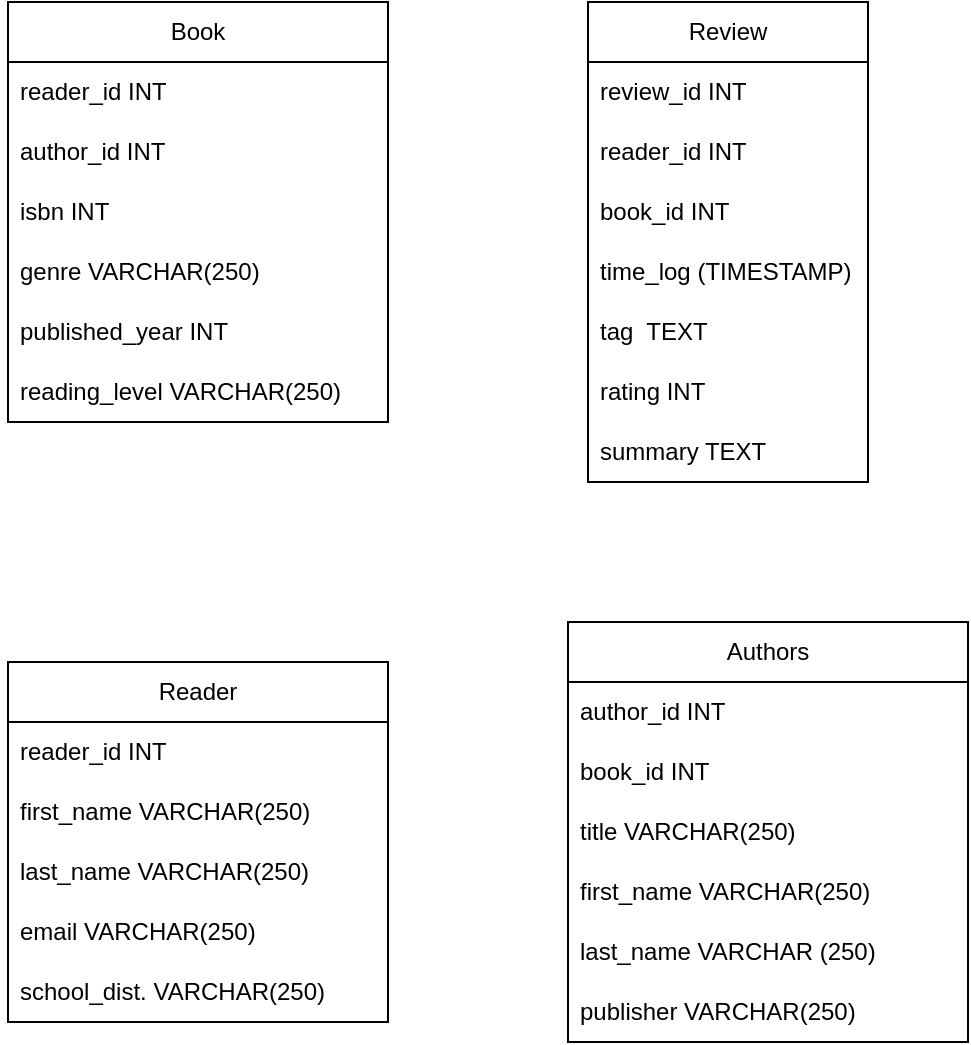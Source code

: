 <mxfile version="26.0.16">
  <diagram name="Page-1" id="-8z4eFGz-9tCJJaHAjMA">
    <mxGraphModel dx="947" dy="615" grid="1" gridSize="10" guides="1" tooltips="1" connect="1" arrows="1" fold="1" page="1" pageScale="1" pageWidth="850" pageHeight="1100" math="0" shadow="0">
      <root>
        <mxCell id="0" />
        <mxCell id="1" parent="0" />
        <mxCell id="FkeDXjrbLlaSHk6p9kQ7-2" value="Book" style="swimlane;fontStyle=0;childLayout=stackLayout;horizontal=1;startSize=30;horizontalStack=0;resizeParent=1;resizeParentMax=0;resizeLast=0;collapsible=1;marginBottom=0;whiteSpace=wrap;html=1;" vertex="1" parent="1">
          <mxGeometry x="20" y="30" width="190" height="210" as="geometry">
            <mxRectangle x="80" y="80" width="80" height="30" as="alternateBounds" />
          </mxGeometry>
        </mxCell>
        <mxCell id="FkeDXjrbLlaSHk6p9kQ7-3" value="reader_id INT" style="text;strokeColor=none;fillColor=none;align=left;verticalAlign=middle;spacingLeft=4;spacingRight=4;overflow=hidden;points=[[0,0.5],[1,0.5]];portConstraint=eastwest;rotatable=0;whiteSpace=wrap;html=1;" vertex="1" parent="FkeDXjrbLlaSHk6p9kQ7-2">
          <mxGeometry y="30" width="190" height="30" as="geometry" />
        </mxCell>
        <mxCell id="FkeDXjrbLlaSHk6p9kQ7-5" value="author_id INT" style="text;strokeColor=none;fillColor=none;align=left;verticalAlign=middle;spacingLeft=4;spacingRight=4;overflow=hidden;points=[[0,0.5],[1,0.5]];portConstraint=eastwest;rotatable=0;whiteSpace=wrap;html=1;shadow=1;" vertex="1" parent="FkeDXjrbLlaSHk6p9kQ7-2">
          <mxGeometry y="60" width="190" height="30" as="geometry" />
        </mxCell>
        <mxCell id="FkeDXjrbLlaSHk6p9kQ7-23" value="isbn INT" style="text;strokeColor=none;fillColor=none;align=left;verticalAlign=middle;spacingLeft=4;spacingRight=4;overflow=hidden;points=[[0,0.5],[1,0.5]];portConstraint=eastwest;rotatable=0;whiteSpace=wrap;html=1;" vertex="1" parent="FkeDXjrbLlaSHk6p9kQ7-2">
          <mxGeometry y="90" width="190" height="30" as="geometry" />
        </mxCell>
        <mxCell id="FkeDXjrbLlaSHk6p9kQ7-22" value="genre VARCHAR(250)" style="text;strokeColor=none;fillColor=none;align=left;verticalAlign=middle;spacingLeft=4;spacingRight=4;overflow=hidden;points=[[0,0.5],[1,0.5]];portConstraint=eastwest;rotatable=0;whiteSpace=wrap;html=1;" vertex="1" parent="FkeDXjrbLlaSHk6p9kQ7-2">
          <mxGeometry y="120" width="190" height="30" as="geometry" />
        </mxCell>
        <mxCell id="FkeDXjrbLlaSHk6p9kQ7-21" value="published_year INT" style="text;strokeColor=none;fillColor=none;align=left;verticalAlign=middle;spacingLeft=4;spacingRight=4;overflow=hidden;points=[[0,0.5],[1,0.5]];portConstraint=eastwest;rotatable=0;whiteSpace=wrap;html=1;" vertex="1" parent="FkeDXjrbLlaSHk6p9kQ7-2">
          <mxGeometry y="150" width="190" height="30" as="geometry" />
        </mxCell>
        <mxCell id="FkeDXjrbLlaSHk6p9kQ7-20" value="reading_level VARCHAR(250)" style="text;strokeColor=none;fillColor=none;align=left;verticalAlign=middle;spacingLeft=4;spacingRight=4;overflow=hidden;points=[[0,0.5],[1,0.5]];portConstraint=eastwest;rotatable=0;whiteSpace=wrap;html=1;" vertex="1" parent="FkeDXjrbLlaSHk6p9kQ7-2">
          <mxGeometry y="180" width="190" height="30" as="geometry" />
        </mxCell>
        <mxCell id="FkeDXjrbLlaSHk6p9kQ7-10" value="Review" style="swimlane;fontStyle=0;childLayout=stackLayout;horizontal=1;startSize=30;horizontalStack=0;resizeParent=1;resizeParentMax=0;resizeLast=0;collapsible=1;marginBottom=0;whiteSpace=wrap;html=1;" vertex="1" parent="1">
          <mxGeometry x="310" y="30" width="140" height="240" as="geometry" />
        </mxCell>
        <mxCell id="FkeDXjrbLlaSHk6p9kQ7-11" value="review_id INT" style="text;strokeColor=none;fillColor=none;align=left;verticalAlign=middle;spacingLeft=4;spacingRight=4;overflow=hidden;points=[[0,0.5],[1,0.5]];portConstraint=eastwest;rotatable=0;whiteSpace=wrap;html=1;" vertex="1" parent="FkeDXjrbLlaSHk6p9kQ7-10">
          <mxGeometry y="30" width="140" height="30" as="geometry" />
        </mxCell>
        <mxCell id="FkeDXjrbLlaSHk6p9kQ7-33" value="reader_id INT" style="text;strokeColor=none;fillColor=none;align=left;verticalAlign=middle;spacingLeft=4;spacingRight=4;overflow=hidden;points=[[0,0.5],[1,0.5]];portConstraint=eastwest;rotatable=0;whiteSpace=wrap;html=1;" vertex="1" parent="FkeDXjrbLlaSHk6p9kQ7-10">
          <mxGeometry y="60" width="140" height="30" as="geometry" />
        </mxCell>
        <mxCell id="FkeDXjrbLlaSHk6p9kQ7-32" value="book_id INT" style="text;strokeColor=none;fillColor=none;align=left;verticalAlign=middle;spacingLeft=4;spacingRight=4;overflow=hidden;points=[[0,0.5],[1,0.5]];portConstraint=eastwest;rotatable=0;whiteSpace=wrap;html=1;" vertex="1" parent="FkeDXjrbLlaSHk6p9kQ7-10">
          <mxGeometry y="90" width="140" height="30" as="geometry" />
        </mxCell>
        <mxCell id="FkeDXjrbLlaSHk6p9kQ7-31" value="time_log (TIMESTAMP)" style="text;strokeColor=none;fillColor=none;align=left;verticalAlign=middle;spacingLeft=4;spacingRight=4;overflow=hidden;points=[[0,0.5],[1,0.5]];portConstraint=eastwest;rotatable=0;whiteSpace=wrap;html=1;" vertex="1" parent="FkeDXjrbLlaSHk6p9kQ7-10">
          <mxGeometry y="120" width="140" height="30" as="geometry" />
        </mxCell>
        <mxCell id="FkeDXjrbLlaSHk6p9kQ7-30" value="tag&amp;nbsp; TEXT" style="text;strokeColor=none;fillColor=none;align=left;verticalAlign=middle;spacingLeft=4;spacingRight=4;overflow=hidden;points=[[0,0.5],[1,0.5]];portConstraint=eastwest;rotatable=0;whiteSpace=wrap;html=1;" vertex="1" parent="FkeDXjrbLlaSHk6p9kQ7-10">
          <mxGeometry y="150" width="140" height="30" as="geometry" />
        </mxCell>
        <mxCell id="FkeDXjrbLlaSHk6p9kQ7-12" value="rating INT" style="text;strokeColor=none;fillColor=none;align=left;verticalAlign=middle;spacingLeft=4;spacingRight=4;overflow=hidden;points=[[0,0.5],[1,0.5]];portConstraint=eastwest;rotatable=0;whiteSpace=wrap;html=1;" vertex="1" parent="FkeDXjrbLlaSHk6p9kQ7-10">
          <mxGeometry y="180" width="140" height="30" as="geometry" />
        </mxCell>
        <mxCell id="FkeDXjrbLlaSHk6p9kQ7-13" value="summary TEXT" style="text;strokeColor=none;fillColor=none;align=left;verticalAlign=middle;spacingLeft=4;spacingRight=4;overflow=hidden;points=[[0,0.5],[1,0.5]];portConstraint=eastwest;rotatable=0;whiteSpace=wrap;html=1;" vertex="1" parent="FkeDXjrbLlaSHk6p9kQ7-10">
          <mxGeometry y="210" width="140" height="30" as="geometry" />
        </mxCell>
        <mxCell id="FkeDXjrbLlaSHk6p9kQ7-14" value="Authors" style="swimlane;fontStyle=0;childLayout=stackLayout;horizontal=1;startSize=30;horizontalStack=0;resizeParent=1;resizeParentMax=0;resizeLast=0;collapsible=1;marginBottom=0;whiteSpace=wrap;html=1;" vertex="1" parent="1">
          <mxGeometry x="300" y="340" width="200" height="210" as="geometry" />
        </mxCell>
        <mxCell id="FkeDXjrbLlaSHk6p9kQ7-15" value="author_id INT" style="text;strokeColor=none;fillColor=none;align=left;verticalAlign=middle;spacingLeft=4;spacingRight=4;overflow=hidden;points=[[0,0.5],[1,0.5]];portConstraint=eastwest;rotatable=0;whiteSpace=wrap;html=1;" vertex="1" parent="FkeDXjrbLlaSHk6p9kQ7-14">
          <mxGeometry y="30" width="200" height="30" as="geometry" />
        </mxCell>
        <mxCell id="FkeDXjrbLlaSHk6p9kQ7-16" value="book_id INT" style="text;strokeColor=none;fillColor=none;align=left;verticalAlign=middle;spacingLeft=4;spacingRight=4;overflow=hidden;points=[[0,0.5],[1,0.5]];portConstraint=eastwest;rotatable=0;whiteSpace=wrap;html=1;" vertex="1" parent="FkeDXjrbLlaSHk6p9kQ7-14">
          <mxGeometry y="60" width="200" height="30" as="geometry" />
        </mxCell>
        <mxCell id="FkeDXjrbLlaSHk6p9kQ7-17" value="title VARCHAR(250)" style="text;strokeColor=none;fillColor=none;align=left;verticalAlign=middle;spacingLeft=4;spacingRight=4;overflow=hidden;points=[[0,0.5],[1,0.5]];portConstraint=eastwest;rotatable=0;whiteSpace=wrap;html=1;" vertex="1" parent="FkeDXjrbLlaSHk6p9kQ7-14">
          <mxGeometry y="90" width="200" height="30" as="geometry" />
        </mxCell>
        <mxCell id="FkeDXjrbLlaSHk6p9kQ7-34" value="first_name VARCHAR(250)" style="text;strokeColor=none;fillColor=none;align=left;verticalAlign=middle;spacingLeft=4;spacingRight=4;overflow=hidden;points=[[0,0.5],[1,0.5]];portConstraint=eastwest;rotatable=0;whiteSpace=wrap;html=1;" vertex="1" parent="FkeDXjrbLlaSHk6p9kQ7-14">
          <mxGeometry y="120" width="200" height="30" as="geometry" />
        </mxCell>
        <mxCell id="FkeDXjrbLlaSHk6p9kQ7-35" value="last_name VARCHAR (250)" style="text;strokeColor=none;fillColor=none;align=left;verticalAlign=middle;spacingLeft=4;spacingRight=4;overflow=hidden;points=[[0,0.5],[1,0.5]];portConstraint=eastwest;rotatable=0;whiteSpace=wrap;html=1;" vertex="1" parent="FkeDXjrbLlaSHk6p9kQ7-14">
          <mxGeometry y="150" width="200" height="30" as="geometry" />
        </mxCell>
        <mxCell id="FkeDXjrbLlaSHk6p9kQ7-37" value="publisher VARCHAR(250)" style="text;strokeColor=none;fillColor=none;align=left;verticalAlign=middle;spacingLeft=4;spacingRight=4;overflow=hidden;points=[[0,0.5],[1,0.5]];portConstraint=eastwest;rotatable=0;whiteSpace=wrap;html=1;" vertex="1" parent="FkeDXjrbLlaSHk6p9kQ7-14">
          <mxGeometry y="180" width="200" height="30" as="geometry" />
        </mxCell>
        <mxCell id="FkeDXjrbLlaSHk6p9kQ7-24" value="Reader" style="swimlane;fontStyle=0;childLayout=stackLayout;horizontal=1;startSize=30;horizontalStack=0;resizeParent=1;resizeParentMax=0;resizeLast=0;collapsible=1;marginBottom=0;whiteSpace=wrap;html=1;" vertex="1" parent="1">
          <mxGeometry x="20" y="360" width="190" height="180" as="geometry" />
        </mxCell>
        <mxCell id="FkeDXjrbLlaSHk6p9kQ7-25" value="reader_id INT" style="text;strokeColor=none;fillColor=none;align=left;verticalAlign=middle;spacingLeft=4;spacingRight=4;overflow=hidden;points=[[0,0.5],[1,0.5]];portConstraint=eastwest;rotatable=0;whiteSpace=wrap;html=1;" vertex="1" parent="FkeDXjrbLlaSHk6p9kQ7-24">
          <mxGeometry y="30" width="190" height="30" as="geometry" />
        </mxCell>
        <mxCell id="FkeDXjrbLlaSHk6p9kQ7-26" value="first_name VARCHAR(250)" style="text;strokeColor=none;fillColor=none;align=left;verticalAlign=middle;spacingLeft=4;spacingRight=4;overflow=hidden;points=[[0,0.5],[1,0.5]];portConstraint=eastwest;rotatable=0;whiteSpace=wrap;html=1;" vertex="1" parent="FkeDXjrbLlaSHk6p9kQ7-24">
          <mxGeometry y="60" width="190" height="30" as="geometry" />
        </mxCell>
        <mxCell id="FkeDXjrbLlaSHk6p9kQ7-27" value="last_name VARCHAR(250)" style="text;strokeColor=none;fillColor=none;align=left;verticalAlign=middle;spacingLeft=4;spacingRight=4;overflow=hidden;points=[[0,0.5],[1,0.5]];portConstraint=eastwest;rotatable=0;whiteSpace=wrap;html=1;" vertex="1" parent="FkeDXjrbLlaSHk6p9kQ7-24">
          <mxGeometry y="90" width="190" height="30" as="geometry" />
        </mxCell>
        <mxCell id="FkeDXjrbLlaSHk6p9kQ7-29" value="email VARCHAR(250)" style="text;strokeColor=none;fillColor=none;align=left;verticalAlign=middle;spacingLeft=4;spacingRight=4;overflow=hidden;points=[[0,0.5],[1,0.5]];portConstraint=eastwest;rotatable=0;whiteSpace=wrap;html=1;" vertex="1" parent="FkeDXjrbLlaSHk6p9kQ7-24">
          <mxGeometry y="120" width="190" height="30" as="geometry" />
        </mxCell>
        <mxCell id="FkeDXjrbLlaSHk6p9kQ7-28" value="school_dist. VARCHAR(250)" style="text;strokeColor=none;fillColor=none;align=left;verticalAlign=middle;spacingLeft=4;spacingRight=4;overflow=hidden;points=[[0,0.5],[1,0.5]];portConstraint=eastwest;rotatable=0;whiteSpace=wrap;html=1;" vertex="1" parent="FkeDXjrbLlaSHk6p9kQ7-24">
          <mxGeometry y="150" width="190" height="30" as="geometry" />
        </mxCell>
      </root>
    </mxGraphModel>
  </diagram>
</mxfile>

